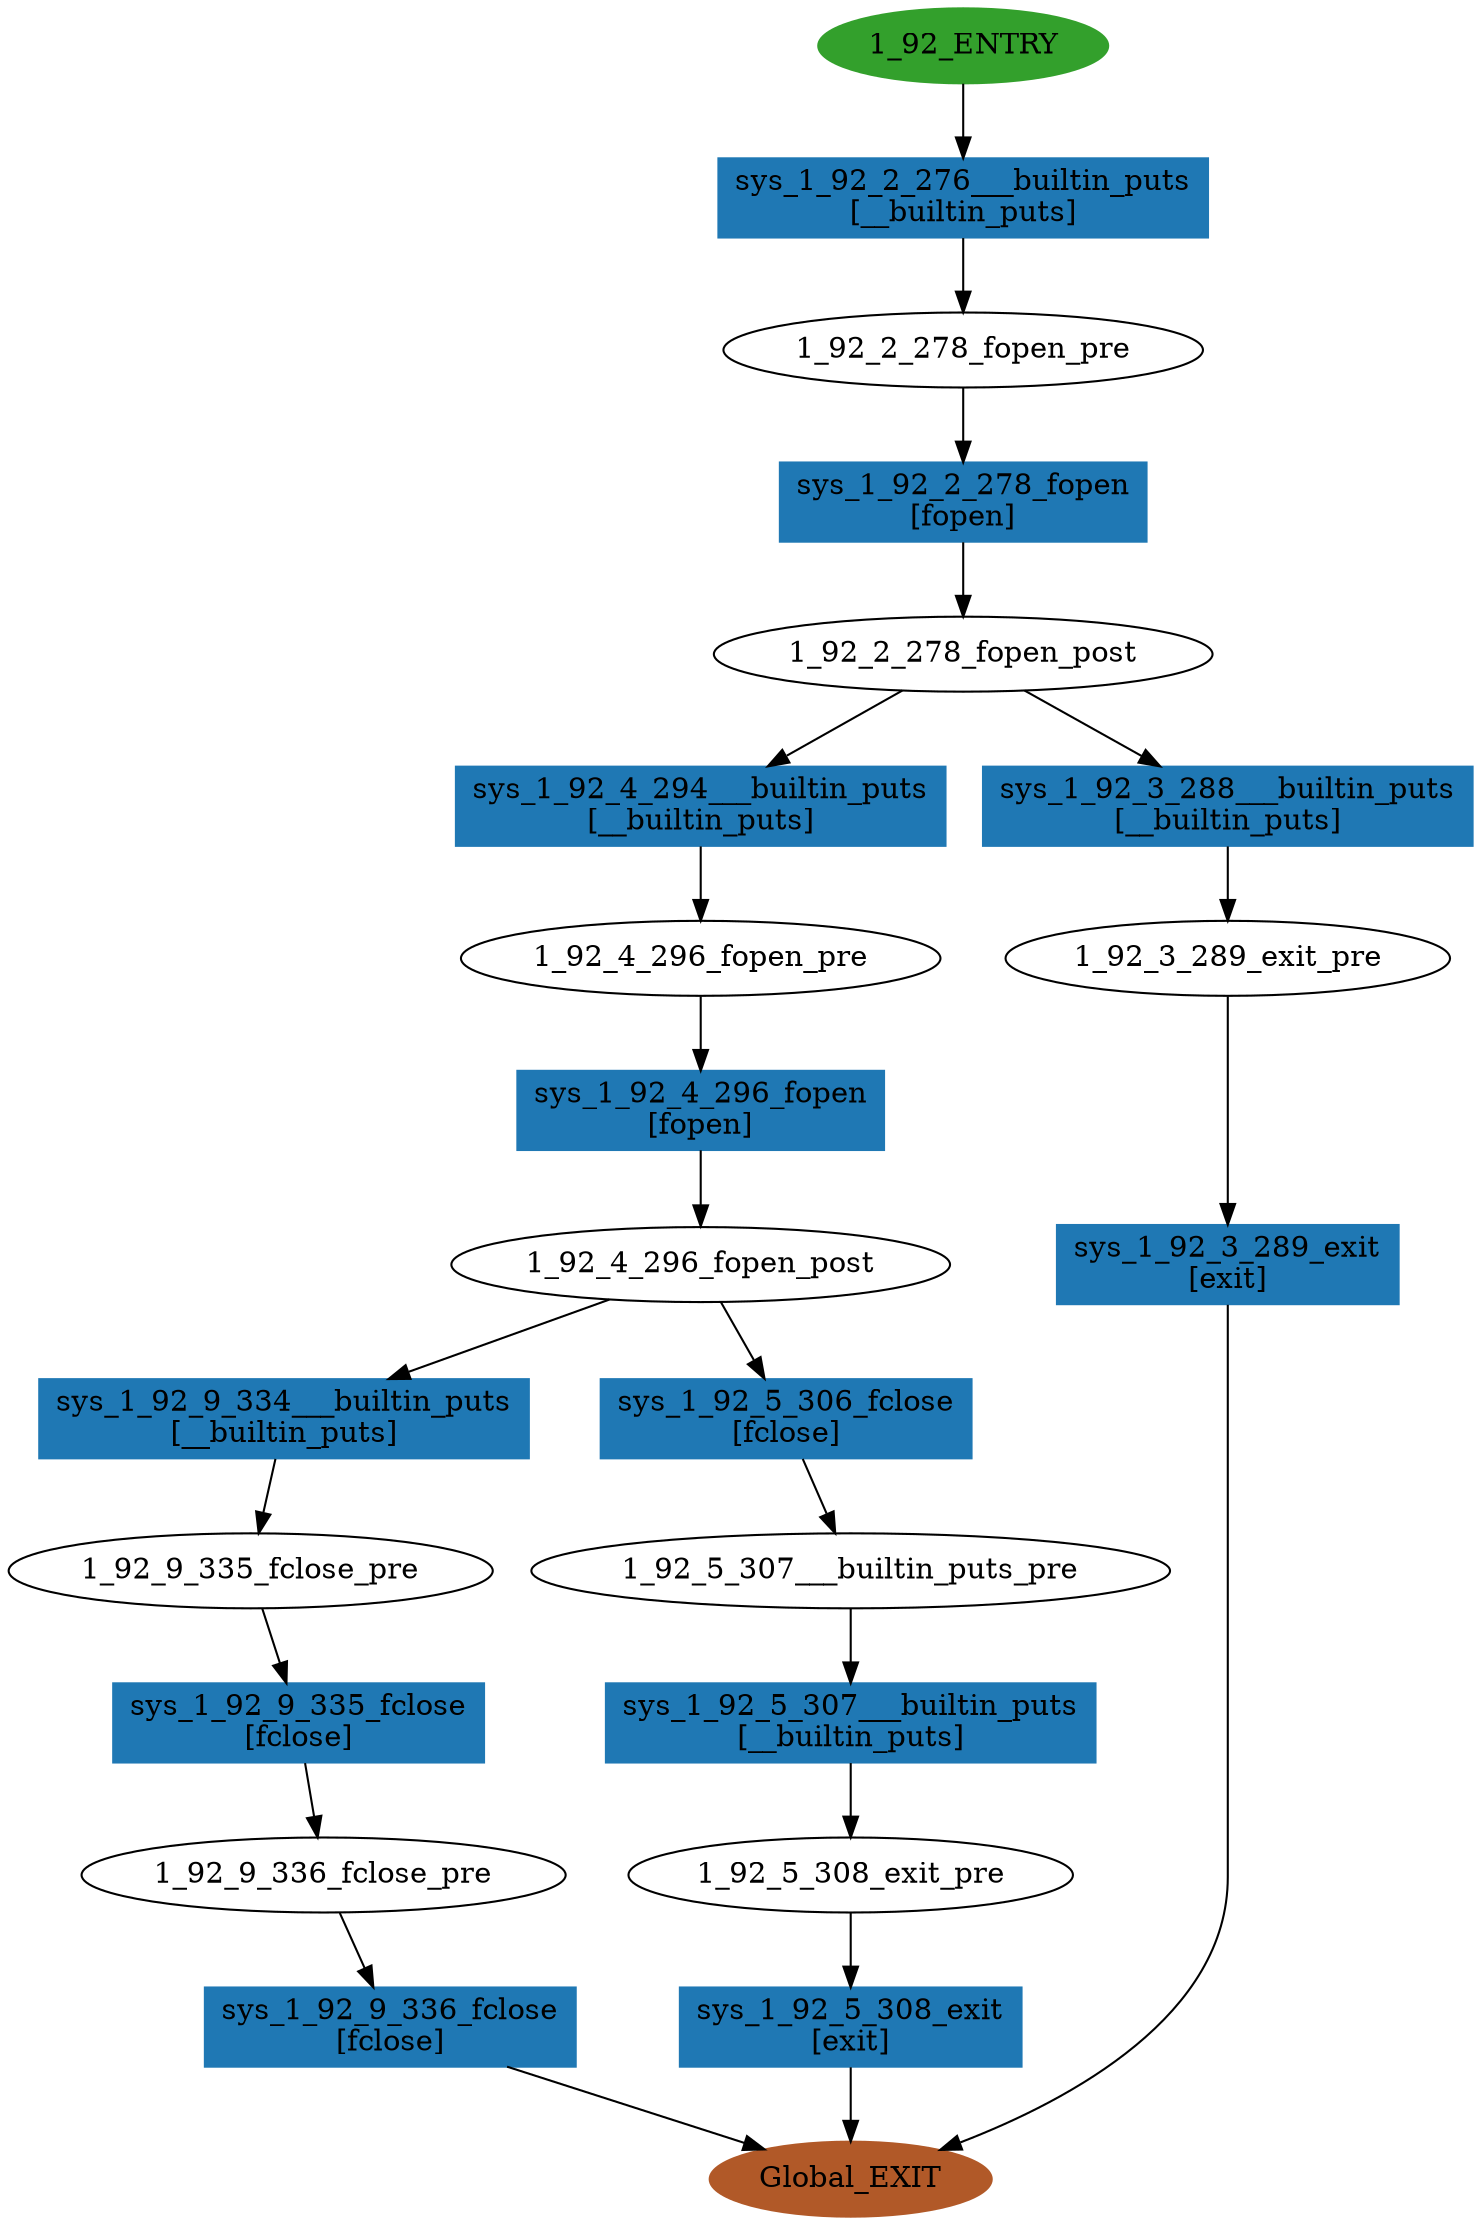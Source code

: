 digraph model { 
compound=true; 
node  [style="filled", colorscheme="paired12"];  "1_92_4_296_fopen_pre" [shape=ellipse, style=""];
  "1_92_2_278_fopen_pre" [shape=ellipse, style=""];
  "1_92_2_278_fopen_post" [shape=ellipse, style=""];
  "1_92_4_296_fopen_post" [shape=ellipse, style=""];
  "1_92_5_307___builtin_puts_pre" [shape=ellipse, style=""];
  "1_92_9_336_fclose_pre" [shape=ellipse, style=""];
  "1_92_9_335_fclose_pre" [shape=ellipse, style=""];
  "1_92_ENTRY" [shape=ellipse, color=4, style=filled];
  "1_92_5_308_exit_pre" [shape=ellipse, style=""];
  "Global_EXIT" [shape=ellipse, color=12, style=filled];
  "1_92_3_289_exit_pre" [shape=ellipse, style=""];
  "sys_1_92_4_294___builtin_puts" [shape=box, style=""];
  "sys_1_92_4_294___builtin_puts" [color=2, style=filled];
  "sys_1_92_4_294___builtin_puts" [label="sys_1_92_4_294___builtin_puts\n[__builtin_puts]"];
  "sys_1_92_9_334___builtin_puts" [shape=box, style=""];
  "sys_1_92_9_334___builtin_puts" [color=2, style=filled];
  "sys_1_92_9_334___builtin_puts" [label="sys_1_92_9_334___builtin_puts\n[__builtin_puts]"];
  "sys_1_92_4_296_fopen" [shape=box, style=""];
  "sys_1_92_4_296_fopen" [color=2, style=filled];
  "sys_1_92_4_296_fopen" [label="sys_1_92_4_296_fopen\n[fopen]"];
  "sys_1_92_3_289_exit" [shape=box, style=""];
  "sys_1_92_3_289_exit" [color=2, style=filled];
  "sys_1_92_3_289_exit" [label="sys_1_92_3_289_exit\n[exit]"];
  "sys_1_92_2_278_fopen" [shape=box, style=""];
  "sys_1_92_2_278_fopen" [color=2, style=filled];
  "sys_1_92_2_278_fopen" [label="sys_1_92_2_278_fopen\n[fopen]"];
  "sys_1_92_2_276___builtin_puts" [shape=box, style=""];
  "sys_1_92_2_276___builtin_puts" [color=2, style=filled];
  "sys_1_92_2_276___builtin_puts" [label="sys_1_92_2_276___builtin_puts\n[__builtin_puts]"];
  "sys_1_92_5_308_exit" [shape=box, style=""];
  "sys_1_92_5_308_exit" [color=2, style=filled];
  "sys_1_92_5_308_exit" [label="sys_1_92_5_308_exit\n[exit]"];
  "sys_1_92_5_307___builtin_puts" [shape=box, style=""];
  "sys_1_92_5_307___builtin_puts" [color=2, style=filled];
  "sys_1_92_5_307___builtin_puts" [label="sys_1_92_5_307___builtin_puts\n[__builtin_puts]"];
  "sys_1_92_3_288___builtin_puts" [shape=box, style=""];
  "sys_1_92_3_288___builtin_puts" [color=2, style=filled];
  "sys_1_92_3_288___builtin_puts" [label="sys_1_92_3_288___builtin_puts\n[__builtin_puts]"];
  "sys_1_92_9_336_fclose" [shape=box, style=""];
  "sys_1_92_9_336_fclose" [color=2, style=filled];
  "sys_1_92_9_336_fclose" [label="sys_1_92_9_336_fclose\n[fclose]"];
  "sys_1_92_9_335_fclose" [shape=box, style=""];
  "sys_1_92_9_335_fclose" [color=2, style=filled];
  "sys_1_92_9_335_fclose" [label="sys_1_92_9_335_fclose\n[fclose]"];
  "sys_1_92_5_306_fclose" [shape=box, style=""];
  "sys_1_92_5_306_fclose" [color=2, style=filled];
  "sys_1_92_5_306_fclose" [label="sys_1_92_5_306_fclose\n[fclose]"];
  "sys_1_92_9_336_fclose" -> "Global_EXIT" [label="", arrowhead="normal"];
  "sys_1_92_3_288___builtin_puts" -> "1_92_3_289_exit_pre" [label="", arrowhead="normal"];
  "sys_1_92_5_308_exit" -> "Global_EXIT" [label="", arrowhead="normal"];
  "1_92_3_289_exit_pre" -> "sys_1_92_3_289_exit" [label="", arrowhead="normal"];
  "1_92_2_278_fopen_pre" -> "sys_1_92_2_278_fopen" [label="", arrowhead="normal"];
  "1_92_2_278_fopen_post" -> "sys_1_92_4_294___builtin_puts" [label="", arrowhead="normal"];
  "sys_1_92_9_335_fclose" -> "1_92_9_336_fclose_pre" [label="", arrowhead="normal"];
  "sys_1_92_3_289_exit" -> "Global_EXIT" [label="", arrowhead="normal"];
  "sys_1_92_5_307___builtin_puts" -> "1_92_5_308_exit_pre" [label="", arrowhead="normal"];
  "sys_1_92_9_334___builtin_puts" -> "1_92_9_335_fclose_pre" [label="", arrowhead="normal"];
  "1_92_2_278_fopen_post" -> "sys_1_92_3_288___builtin_puts" [label="", arrowhead="normal"];
  "1_92_9_336_fclose_pre" -> "sys_1_92_9_336_fclose" [label="", arrowhead="normal"];
  "sys_1_92_4_294___builtin_puts" -> "1_92_4_296_fopen_pre" [label="", arrowhead="normal"];
  "sys_1_92_2_276___builtin_puts" -> "1_92_2_278_fopen_pre" [label="", arrowhead="normal"];
  "sys_1_92_2_278_fopen" -> "1_92_2_278_fopen_post" [label="", arrowhead="normal"];
  "1_92_4_296_fopen_post" -> "sys_1_92_9_334___builtin_puts" [label="", arrowhead="normal"];
  "1_92_ENTRY" -> "sys_1_92_2_276___builtin_puts" [label="", arrowhead="normal"];
  "sys_1_92_5_306_fclose" -> "1_92_5_307___builtin_puts_pre" [label="", arrowhead="normal"];
  "1_92_4_296_fopen_post" -> "sys_1_92_5_306_fclose" [label="", arrowhead="normal"];
  "1_92_5_307___builtin_puts_pre" -> "sys_1_92_5_307___builtin_puts" [label="", arrowhead="normal"];
  "1_92_4_296_fopen_pre" -> "sys_1_92_4_296_fopen" [label="", arrowhead="normal"];
  "sys_1_92_4_296_fopen" -> "1_92_4_296_fopen_post" [label="", arrowhead="normal"];
  "1_92_5_308_exit_pre" -> "sys_1_92_5_308_exit" [label="", arrowhead="normal"];
  "1_92_9_335_fclose_pre" -> "sys_1_92_9_335_fclose" [label="", arrowhead="normal"];
}
